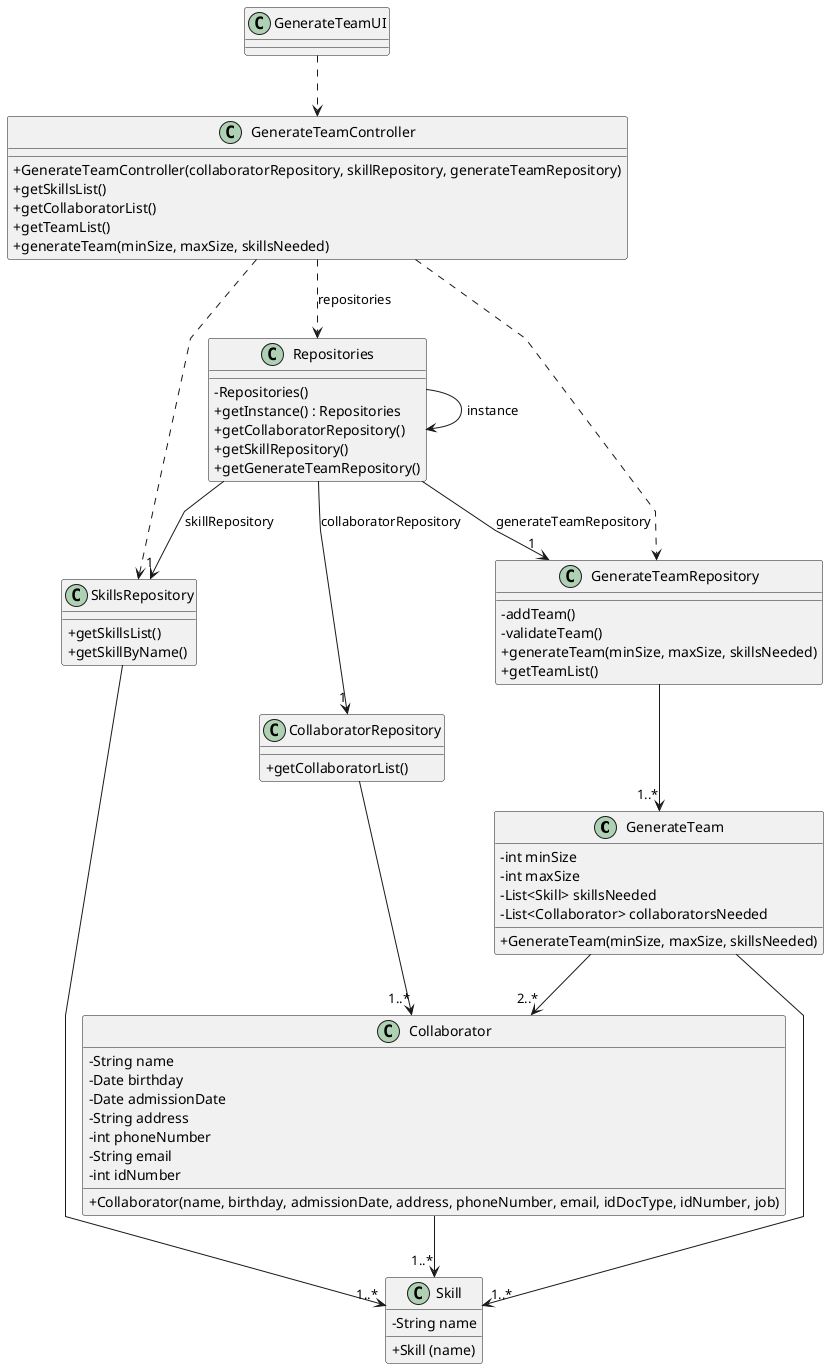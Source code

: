@startuml
skinparam packageStyle rectangle
skinparam shadowing false
skinparam linetype polyline

skinparam classAttributeIconSize 0

'left to right direction

class GenerateTeam {
    - int minSize
    - int maxSize
    - List<Skill> skillsNeeded
    - List<Collaborator> collaboratorsNeeded

    + GenerateTeam(minSize, maxSize, skillsNeeded)

}

class Skill {
    - String name
    + Skill (name)

}

class Collaborator {
    -String name
    -Date birthday
    -Date admissionDate
    -String address
    -int phoneNumber
    -String email
    -int idNumber
    +Collaborator(name, birthday, admissionDate, address, phoneNumber, email, idDocType, idNumber, job)

}

class SkillsRepository {
    + getSkillsList()
    + getSkillByName()
}

class GenerateTeamRepository {
    - addTeam()
    - validateTeam()
    + generateTeam(minSize, maxSize, skillsNeeded)
    + getTeamList()
}

class CollaboratorRepository {
    + getCollaboratorList()
}

class Repositories {
    - Repositories()
    + getInstance() : Repositories
    + getCollaboratorRepository()
    + getSkillRepository()
    + getGenerateTeamRepository()
}

class GenerateTeamController {
    + GenerateTeamController(collaboratorRepository, skillRepository, generateTeamRepository)
    + getSkillsList()
    + getCollaboratorList()
    + getTeamList()
    + generateTeam(minSize, maxSize, skillsNeeded)
}

class GenerateTeamUI {
}

GenerateTeamUI ..> GenerateTeamController
GenerateTeamController ..> Repositories : repositories
GenerateTeamController ..> GenerateTeamRepository
GenerateTeamController ..> SkillsRepository
Repositories --> Repositories : instance
Repositories --> "1" GenerateTeamRepository : generateTeamRepository
Repositories --> "1" SkillsRepository : skillRepository
Repositories --> "1" CollaboratorRepository : collaboratorRepository
CollaboratorRepository --> "1..*" Collaborator
Collaborator --> "1..*" Skill
GenerateTeam --> "2..*" Collaborator
GenerateTeamRepository --> "1..*" GenerateTeam
SkillsRepository --> "1..*" Skill
GenerateTeam --> "1..*" Skill



@enduml